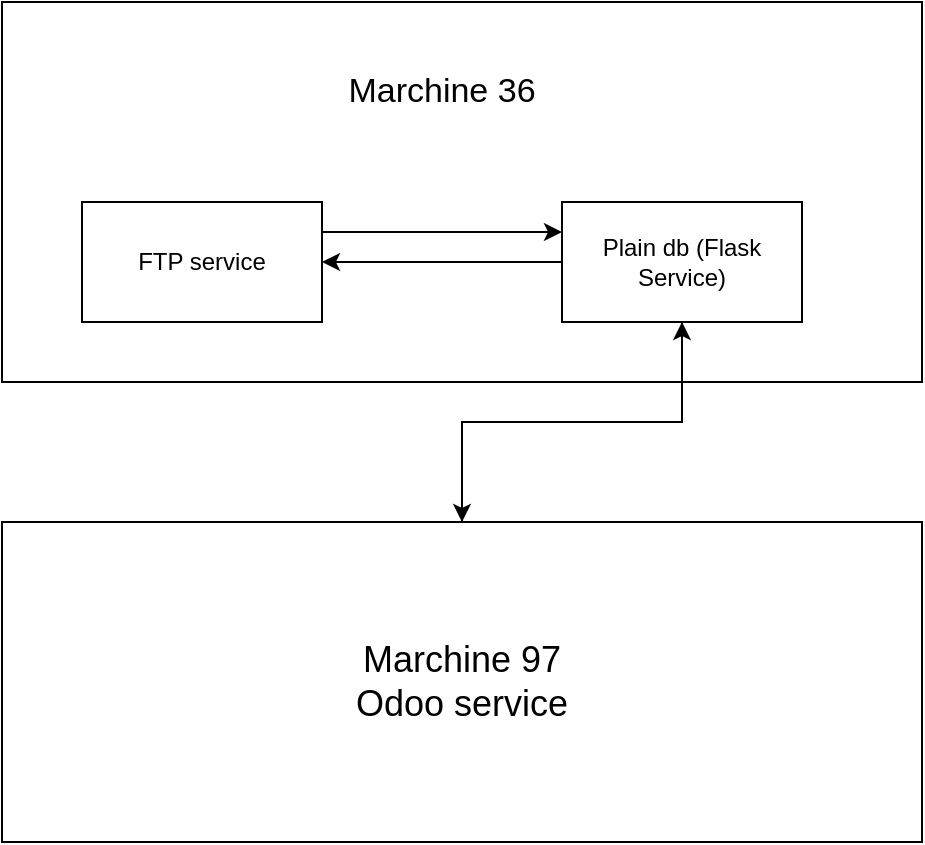 <mxfile version="21.1.0" type="github">
  <diagram name="Page-1" id="rfjPHw3PFq2ry8Ctk0oD">
    <mxGraphModel dx="1434" dy="771" grid="1" gridSize="10" guides="1" tooltips="1" connect="1" arrows="1" fold="1" page="1" pageScale="1" pageWidth="850" pageHeight="1100" math="0" shadow="0">
      <root>
        <mxCell id="0" />
        <mxCell id="1" parent="0" />
        <mxCell id="-g0YFqa6J-ZYHeAMwreA-4" value="" style="rounded=0;whiteSpace=wrap;html=1;" vertex="1" parent="1">
          <mxGeometry x="50" y="100" width="460" height="190" as="geometry" />
        </mxCell>
        <mxCell id="-g0YFqa6J-ZYHeAMwreA-7" style="edgeStyle=orthogonalEdgeStyle;rounded=0;orthogonalLoop=1;jettySize=auto;html=1;exitX=1;exitY=0.25;exitDx=0;exitDy=0;entryX=0;entryY=0.25;entryDx=0;entryDy=0;" edge="1" parent="1" source="-g0YFqa6J-ZYHeAMwreA-1" target="-g0YFqa6J-ZYHeAMwreA-2">
          <mxGeometry relative="1" as="geometry" />
        </mxCell>
        <mxCell id="-g0YFqa6J-ZYHeAMwreA-1" value="FTP service" style="rounded=0;whiteSpace=wrap;html=1;" vertex="1" parent="1">
          <mxGeometry x="90" y="200" width="120" height="60" as="geometry" />
        </mxCell>
        <mxCell id="-g0YFqa6J-ZYHeAMwreA-6" style="edgeStyle=orthogonalEdgeStyle;rounded=0;orthogonalLoop=1;jettySize=auto;html=1;" edge="1" parent="1" source="-g0YFqa6J-ZYHeAMwreA-2" target="-g0YFqa6J-ZYHeAMwreA-1">
          <mxGeometry relative="1" as="geometry" />
        </mxCell>
        <mxCell id="-g0YFqa6J-ZYHeAMwreA-9" style="edgeStyle=orthogonalEdgeStyle;rounded=0;orthogonalLoop=1;jettySize=auto;html=1;" edge="1" parent="1" source="-g0YFqa6J-ZYHeAMwreA-2" target="-g0YFqa6J-ZYHeAMwreA-3">
          <mxGeometry relative="1" as="geometry" />
        </mxCell>
        <mxCell id="-g0YFqa6J-ZYHeAMwreA-2" value="Plain db (Flask Service)" style="rounded=0;whiteSpace=wrap;html=1;" vertex="1" parent="1">
          <mxGeometry x="330" y="200" width="120" height="60" as="geometry" />
        </mxCell>
        <mxCell id="-g0YFqa6J-ZYHeAMwreA-10" style="edgeStyle=orthogonalEdgeStyle;rounded=0;orthogonalLoop=1;jettySize=auto;html=1;" edge="1" parent="1" source="-g0YFqa6J-ZYHeAMwreA-3" target="-g0YFqa6J-ZYHeAMwreA-2">
          <mxGeometry relative="1" as="geometry" />
        </mxCell>
        <mxCell id="-g0YFqa6J-ZYHeAMwreA-3" value="Marchine 97&lt;br style=&quot;font-size: 18px;&quot;&gt;Odoo service" style="rounded=0;whiteSpace=wrap;html=1;fontSize=18;" vertex="1" parent="1">
          <mxGeometry x="50" y="360" width="460" height="160" as="geometry" />
        </mxCell>
        <mxCell id="-g0YFqa6J-ZYHeAMwreA-5" value="Marchine 36" style="text;html=1;strokeColor=none;fillColor=none;align=center;verticalAlign=middle;whiteSpace=wrap;rounded=0;fontSize=17;" vertex="1" parent="1">
          <mxGeometry x="220" y="130" width="100" height="30" as="geometry" />
        </mxCell>
      </root>
    </mxGraphModel>
  </diagram>
</mxfile>
